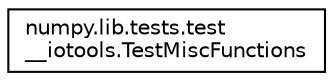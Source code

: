 digraph "Graphical Class Hierarchy"
{
 // LATEX_PDF_SIZE
  edge [fontname="Helvetica",fontsize="10",labelfontname="Helvetica",labelfontsize="10"];
  node [fontname="Helvetica",fontsize="10",shape=record];
  rankdir="LR";
  Node0 [label="numpy.lib.tests.test\l__iotools.TestMiscFunctions",height=0.2,width=0.4,color="black", fillcolor="white", style="filled",URL="$classnumpy_1_1lib_1_1tests_1_1test____iotools_1_1TestMiscFunctions.html",tooltip=" "];
}
